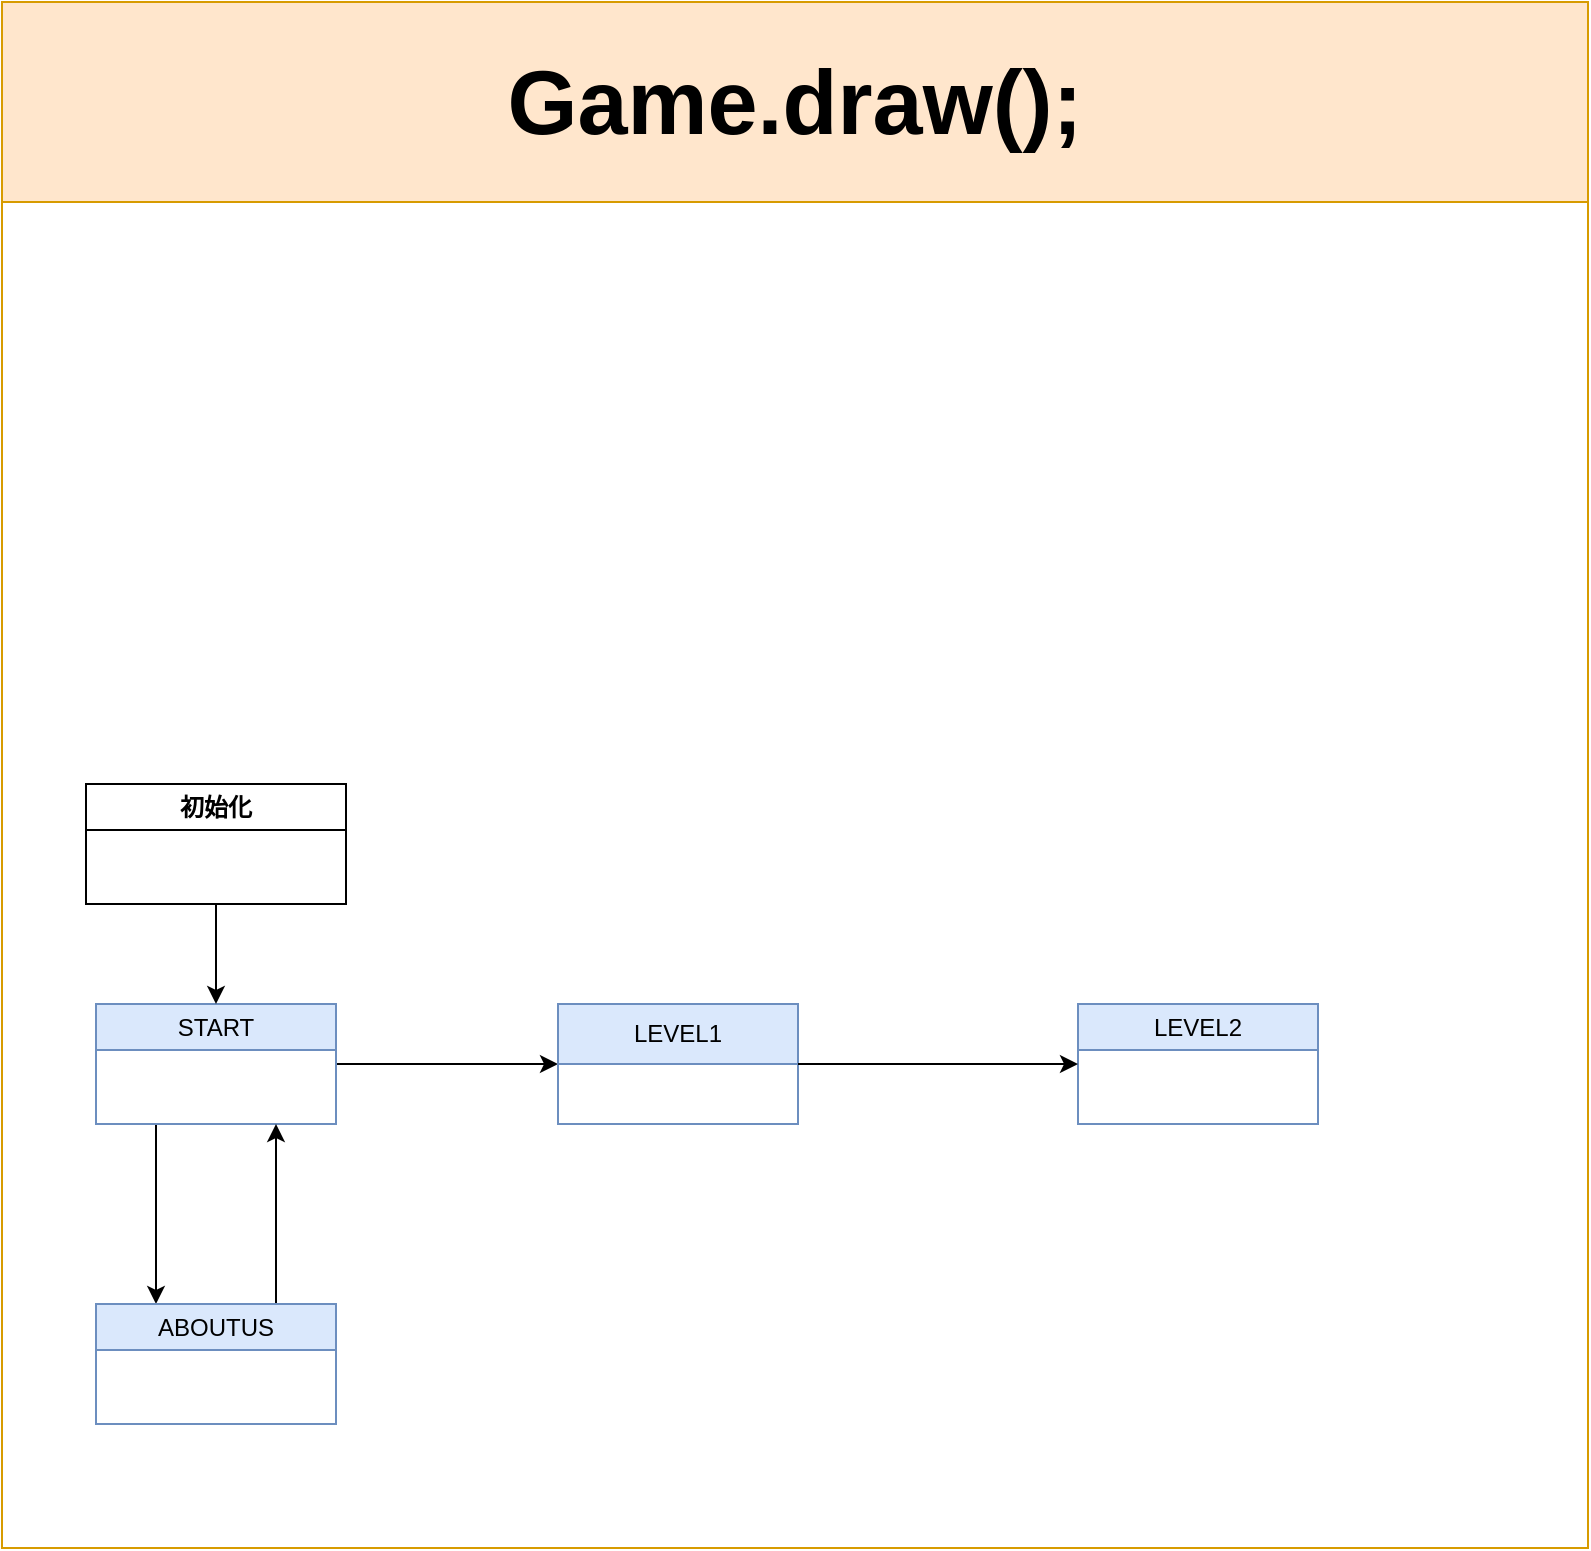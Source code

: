 <mxfile version="27.0.5">
  <diagram name="第 1 页" id="zvSUY6T6_Y0GB6HIT6o8">
    <mxGraphModel dx="1209" dy="1168" grid="0" gridSize="10" guides="1" tooltips="1" connect="1" arrows="1" fold="1" page="1" pageScale="1" pageWidth="827" pageHeight="1169" math="0" shadow="0">
      <root>
        <mxCell id="0" />
        <mxCell id="1" parent="0" />
        <mxCell id="VDZzqtf6pBX9vTgafcBY-35" value="&lt;font style=&quot;font-size: 45px;&quot;&gt;Game.draw();&lt;/font&gt;" style="swimlane;whiteSpace=wrap;html=1;startSize=100;fontSize=20;fillColor=#ffe6cc;strokeColor=#d79b00;" parent="1" vertex="1">
          <mxGeometry x="840" y="20" width="793" height="773" as="geometry">
            <mxRectangle x="840" y="20" width="200" height="100" as="alternateBounds" />
          </mxGeometry>
        </mxCell>
        <mxCell id="VDZzqtf6pBX9vTgafcBY-46" style="edgeStyle=orthogonalEdgeStyle;rounded=0;orthogonalLoop=1;jettySize=auto;html=1;exitX=1;exitY=0.5;exitDx=0;exitDy=0;entryX=0;entryY=0.5;entryDx=0;entryDy=0;" parent="VDZzqtf6pBX9vTgafcBY-35" edge="1">
          <mxGeometry relative="1" as="geometry">
            <mxPoint x="160" y="260" as="sourcePoint" />
          </mxGeometry>
        </mxCell>
        <mxCell id="VDZzqtf6pBX9vTgafcBY-71" style="edgeStyle=orthogonalEdgeStyle;rounded=0;orthogonalLoop=1;jettySize=auto;html=1;exitX=0.25;exitY=1;exitDx=0;exitDy=0;entryX=0.25;entryY=0;entryDx=0;entryDy=0;" parent="VDZzqtf6pBX9vTgafcBY-35" source="VDZzqtf6pBX9vTgafcBY-51" target="VDZzqtf6pBX9vTgafcBY-64" edge="1">
          <mxGeometry relative="1" as="geometry" />
        </mxCell>
        <mxCell id="8nxNPM4JtghR5XvehcW0-9" style="edgeStyle=orthogonalEdgeStyle;rounded=0;orthogonalLoop=1;jettySize=auto;html=1;exitX=1;exitY=0.5;exitDx=0;exitDy=0;entryX=0;entryY=0.5;entryDx=0;entryDy=0;" edge="1" parent="VDZzqtf6pBX9vTgafcBY-35" source="VDZzqtf6pBX9vTgafcBY-51" target="VDZzqtf6pBX9vTgafcBY-66">
          <mxGeometry relative="1" as="geometry" />
        </mxCell>
        <mxCell id="VDZzqtf6pBX9vTgafcBY-51" value="&lt;span style=&quot;font-weight: 400;&quot;&gt;START&lt;/span&gt;" style="swimlane;whiteSpace=wrap;html=1;fillColor=#dae8fc;strokeColor=#6c8ebf;" parent="VDZzqtf6pBX9vTgafcBY-35" vertex="1" collapsed="1">
          <mxGeometry x="47" y="501" width="120" height="60" as="geometry">
            <mxRectangle x="140" y="260" width="180" height="160" as="alternateBounds" />
          </mxGeometry>
        </mxCell>
        <mxCell id="VDZzqtf6pBX9vTgafcBY-53" value="drawStartPage();" style="rounded=0;whiteSpace=wrap;html=1;" parent="VDZzqtf6pBX9vTgafcBY-51" vertex="1">
          <mxGeometry x="25" y="60" width="130" height="60" as="geometry" />
        </mxCell>
        <mxCell id="VDZzqtf6pBX9vTgafcBY-72" style="edgeStyle=orthogonalEdgeStyle;rounded=0;orthogonalLoop=1;jettySize=auto;html=1;exitX=0.75;exitY=0;exitDx=0;exitDy=0;entryX=0.75;entryY=1;entryDx=0;entryDy=0;" parent="VDZzqtf6pBX9vTgafcBY-35" source="VDZzqtf6pBX9vTgafcBY-64" target="VDZzqtf6pBX9vTgafcBY-51" edge="1">
          <mxGeometry relative="1" as="geometry" />
        </mxCell>
        <mxCell id="VDZzqtf6pBX9vTgafcBY-64" value="&lt;span style=&quot;font-weight: 400;&quot;&gt;ABOUTUS&lt;/span&gt;" style="swimlane;whiteSpace=wrap;html=1;fillColor=#dae8fc;strokeColor=#6c8ebf;" parent="VDZzqtf6pBX9vTgafcBY-35" vertex="1" collapsed="1">
          <mxGeometry x="47" y="651" width="120" height="60" as="geometry">
            <mxRectangle x="140" y="410" width="180" height="160" as="alternateBounds" />
          </mxGeometry>
        </mxCell>
        <mxCell id="VDZzqtf6pBX9vTgafcBY-65" value="drawAboutUS();" style="rounded=0;whiteSpace=wrap;html=1;" parent="VDZzqtf6pBX9vTgafcBY-64" vertex="1">
          <mxGeometry x="25" y="60" width="130" height="60" as="geometry" />
        </mxCell>
        <mxCell id="VDZzqtf6pBX9vTgafcBY-66" value="&lt;span style=&quot;font-weight: 400;&quot;&gt;LEVEL1&lt;/span&gt;" style="swimlane;whiteSpace=wrap;html=1;startSize=30;fillColor=#dae8fc;strokeColor=#6c8ebf;" parent="VDZzqtf6pBX9vTgafcBY-35" vertex="1" collapsed="1">
          <mxGeometry x="278" y="501" width="120" height="60" as="geometry">
            <mxRectangle x="290" y="110" width="1194" height="841" as="alternateBounds" />
          </mxGeometry>
        </mxCell>
        <mxCell id="VDZzqtf6pBX9vTgafcBY-86" value="doodleJump.draw();" style="swimlane;whiteSpace=wrap;html=1;startSize=23;fillColor=#ffe6cc;strokeColor=#d79b00;" parent="VDZzqtf6pBX9vTgafcBY-66" vertex="1">
          <mxGeometry x="31" y="51" width="1127" height="761" as="geometry">
            <mxRectangle x="16" y="44" width="130" height="60" as="alternateBounds" />
          </mxGeometry>
        </mxCell>
        <mxCell id="8nxNPM4JtghR5XvehcW0-33" style="edgeStyle=orthogonalEdgeStyle;rounded=0;orthogonalLoop=1;jettySize=auto;html=1;exitX=1;exitY=0.5;exitDx=0;exitDy=0;entryX=0;entryY=0.5;entryDx=0;entryDy=0;" edge="1" parent="VDZzqtf6pBX9vTgafcBY-86" source="VDZzqtf6pBX9vTgafcBY-70" target="VDZzqtf6pBX9vTgafcBY-74">
          <mxGeometry relative="1" as="geometry" />
        </mxCell>
        <mxCell id="VDZzqtf6pBX9vTgafcBY-70" value="START" style="swimlane;whiteSpace=wrap;html=1;startSize=23;fillColor=#dae8fc;strokeColor=#6c8ebf;" parent="VDZzqtf6pBX9vTgafcBY-86" vertex="1">
          <mxGeometry x="64" y="356" width="166" height="114" as="geometry">
            <mxRectangle x="44" y="186" width="130" height="60" as="alternateBounds" />
          </mxGeometry>
        </mxCell>
        <mxCell id="VDZzqtf6pBX9vTgafcBY-93" value="drawInfoPage();" style="whiteSpace=wrap;html=1;" parent="VDZzqtf6pBX9vTgafcBY-70" vertex="1">
          <mxGeometry x="23" y="40" width="120" height="60" as="geometry" />
        </mxCell>
        <mxCell id="VDZzqtf6pBX9vTgafcBY-75" value="GAMEOVER" style="swimlane;whiteSpace=wrap;html=1;startSize=23;fillColor=#dae8fc;strokeColor=#6c8ebf;" parent="VDZzqtf6pBX9vTgafcBY-86" vertex="1">
          <mxGeometry x="64" y="513" width="169" height="114" as="geometry">
            <mxRectangle x="274" y="186" width="130" height="60" as="alternateBounds" />
          </mxGeometry>
        </mxCell>
        <mxCell id="VDZzqtf6pBX9vTgafcBY-103" value="drawGameOver();" style="whiteSpace=wrap;html=1;" parent="VDZzqtf6pBX9vTgafcBY-75" vertex="1">
          <mxGeometry x="25" y="40" width="120" height="60" as="geometry" />
        </mxCell>
        <mxCell id="8nxNPM4JtghR5XvehcW0-16" style="edgeStyle=orthogonalEdgeStyle;rounded=0;orthogonalLoop=1;jettySize=auto;html=1;exitX=0.5;exitY=1;exitDx=0;exitDy=0;entryX=0.5;entryY=0;entryDx=0;entryDy=0;" edge="1" parent="VDZzqtf6pBX9vTgafcBY-86" source="VDZzqtf6pBX9vTgafcBY-97" target="VDZzqtf6pBX9vTgafcBY-70">
          <mxGeometry relative="1" as="geometry" />
        </mxCell>
        <mxCell id="VDZzqtf6pBX9vTgafcBY-97" value="初始化" style="swimlane;whiteSpace=wrap;html=1;startSize=23;" parent="VDZzqtf6pBX9vTgafcBY-86" vertex="1">
          <mxGeometry x="16" y="58" width="261" height="207" as="geometry">
            <mxRectangle x="118.5" y="47" width="130" height="60" as="alternateBounds" />
          </mxGeometry>
        </mxCell>
        <mxCell id="VDZzqtf6pBX9vTgafcBY-98" value="&lt;div&gt;role = new Role();&lt;/div&gt;&lt;div&gt;&amp;nbsp; &amp;nbsp; &amp;nbsp; &amp;nbsp; quiz = new Quiz();&lt;/div&gt;&lt;div&gt;&amp;nbsp; &amp;nbsp; &amp;nbsp; &amp;nbsp; blocks = randomGenBlocks();&lt;/div&gt;&lt;div&gt;&amp;nbsp; &amp;nbsp; &amp;nbsp; &amp;nbsp; door = loadImage(&quot;icons/door.png&quot;);&lt;/div&gt;&lt;div&gt;&amp;nbsp; &amp;nbsp; &amp;nbsp; &amp;nbsp; loadSounds();&lt;/div&gt;&lt;div&gt;&amp;nbsp; &amp;nbsp; &amp;nbsp; &amp;nbsp; loadBlocks();&lt;/div&gt;&lt;div&gt;&amp;nbsp; &amp;nbsp; &amp;nbsp; &amp;nbsp; loadSubjectImages();&lt;/div&gt;&lt;div&gt;&amp;nbsp; &amp;nbsp; &amp;nbsp; &amp;nbsp; loadBackgroundImages();&lt;/div&gt;&lt;div&gt;&amp;nbsp; &amp;nbsp; &amp;nbsp; &amp;nbsp; loadQuestions();&lt;/div&gt;&lt;div&gt;&amp;nbsp; &amp;nbsp; &amp;nbsp; &amp;nbsp; loadResultPage();&lt;/div&gt;&lt;div&gt;&amp;nbsp; &amp;nbsp; &amp;nbsp; &amp;nbsp; reset();&lt;/div&gt;" style="whiteSpace=wrap;html=1;" parent="VDZzqtf6pBX9vTgafcBY-97" vertex="1">
          <mxGeometry x="16.13" y="33" width="228.75" height="160" as="geometry" />
        </mxCell>
        <mxCell id="8nxNPM4JtghR5XvehcW0-35" style="edgeStyle=orthogonalEdgeStyle;rounded=0;orthogonalLoop=1;jettySize=auto;html=1;exitX=0;exitY=0.75;exitDx=0;exitDy=0;entryX=1;entryY=0.5;entryDx=0;entryDy=0;startArrow=classic;startFill=1;" edge="1" parent="VDZzqtf6pBX9vTgafcBY-86" source="VDZzqtf6pBX9vTgafcBY-74" target="VDZzqtf6pBX9vTgafcBY-75">
          <mxGeometry relative="1" as="geometry" />
        </mxCell>
        <mxCell id="8nxNPM4JtghR5XvehcW0-41" style="edgeStyle=orthogonalEdgeStyle;rounded=0;orthogonalLoop=1;jettySize=auto;html=1;exitX=1;exitY=0.75;exitDx=0;exitDy=0;entryX=0;entryY=0.75;entryDx=0;entryDy=0;startArrow=classic;startFill=1;" edge="1" parent="VDZzqtf6pBX9vTgafcBY-86" source="VDZzqtf6pBX9vTgafcBY-74" target="VDZzqtf6pBX9vTgafcBY-77">
          <mxGeometry relative="1" as="geometry" />
        </mxCell>
        <mxCell id="VDZzqtf6pBX9vTgafcBY-74" value="PLAYING" style="swimlane;whiteSpace=wrap;html=1;startSize=23;fillColor=#f8cecc;strokeColor=#b85450;" parent="VDZzqtf6pBX9vTgafcBY-86" vertex="1">
          <mxGeometry x="417" y="97" width="395" height="632" as="geometry">
            <mxRectangle x="398" y="438" width="130" height="60" as="alternateBounds" />
          </mxGeometry>
        </mxCell>
        <mxCell id="VDZzqtf6pBX9vTgafcBY-134" value="&lt;span style=&quot;background-color: transparent; color: light-dark(rgb(0, 0, 0), rgb(255, 255, 255));&quot;&gt;check freeze timer&lt;/span&gt;" style="swimlane;whiteSpace=wrap;html=1;" parent="VDZzqtf6pBX9vTgafcBY-74" vertex="1">
          <mxGeometry x="133" y="68" width="115" height="95" as="geometry" />
        </mxCell>
        <mxCell id="VDZzqtf6pBX9vTgafcBY-135" value="&lt;div&gt;stayTopCheck();&lt;/div&gt;&lt;div&gt;hitIconCheck();&lt;/div&gt;&lt;div&gt;move the canva&lt;/div&gt;" style="rounded=0;whiteSpace=wrap;html=1;" parent="VDZzqtf6pBX9vTgafcBY-134" vertex="1">
          <mxGeometry x="8.12" y="26" width="103.5" height="64" as="geometry" />
        </mxCell>
        <mxCell id="VDZzqtf6pBX9vTgafcBY-136" value="&lt;span style=&quot;font-weight: 400;&quot;&gt;block.draw();&lt;/span&gt;" style="swimlane;whiteSpace=wrap;html=1;fillColor=#ffe6cc;strokeColor=#d79b00;" parent="VDZzqtf6pBX9vTgafcBY-74" vertex="1">
          <mxGeometry x="9" y="168" width="131" height="172" as="geometry">
            <mxRectangle x="40" y="390" width="120" height="60" as="alternateBounds" />
          </mxGeometry>
        </mxCell>
        <mxCell id="VDZzqtf6pBX9vTgafcBY-137" value="getRandomIconType()&lt;div&gt;getRandomIconX()&lt;br&gt;drawIcon(int y)&lt;/div&gt;" style="rounded=0;whiteSpace=wrap;html=1;" parent="VDZzqtf6pBX9vTgafcBY-136" vertex="1">
          <mxGeometry x="5.5" y="30" width="124.5" height="130" as="geometry" />
        </mxCell>
        <mxCell id="VDZzqtf6pBX9vTgafcBY-160" style="edgeStyle=orthogonalEdgeStyle;rounded=0;orthogonalLoop=1;jettySize=auto;html=1;exitX=0.5;exitY=0;exitDx=0;exitDy=0;entryX=1;entryY=0.5;entryDx=0;entryDy=0;" parent="VDZzqtf6pBX9vTgafcBY-74" source="VDZzqtf6pBX9vTgafcBY-154" target="VDZzqtf6pBX9vTgafcBY-136" edge="1">
          <mxGeometry relative="1" as="geometry" />
        </mxCell>
        <mxCell id="VDZzqtf6pBX9vTgafcBY-154" value="&lt;span style=&quot;font-weight: 700;&quot;&gt;updateByKeyPress&lt;/span&gt;" style="rounded=0;whiteSpace=wrap;html=1;" parent="VDZzqtf6pBX9vTgafcBY-74" vertex="1">
          <mxGeometry x="245" y="290" width="112.37" height="40" as="geometry" />
        </mxCell>
        <mxCell id="VDZzqtf6pBX9vTgafcBY-132" value="check gameover&lt;div&gt;check canvaOffset&lt;/div&gt;&lt;div&gt;draw the door&lt;/div&gt;&lt;div&gt;drawBottomSection();&lt;/div&gt;" style="rounded=0;whiteSpace=wrap;html=1;" parent="VDZzqtf6pBX9vTgafcBY-74" vertex="1">
          <mxGeometry x="9" y="68" width="117" height="82" as="geometry" />
        </mxCell>
        <mxCell id="VDZzqtf6pBX9vTgafcBY-141" value="&lt;span style=&quot;font-weight: 400;&quot;&gt;role.draw();&lt;/span&gt;" style="swimlane;whiteSpace=wrap;html=1;fillColor=#ffe6cc;strokeColor=#d79b00;" parent="VDZzqtf6pBX9vTgafcBY-74" vertex="1">
          <mxGeometry x="7" y="357" width="357" height="235" as="geometry">
            <mxRectangle x="46" y="696" width="120" height="60" as="alternateBounds" />
          </mxGeometry>
        </mxCell>
        <mxCell id="VDZzqtf6pBX9vTgafcBY-142" value="&lt;span style=&quot;font-weight: 700;&quot;&gt;check freeze timer&lt;/span&gt;" style="rounded=0;whiteSpace=wrap;html=1;" parent="VDZzqtf6pBX9vTgafcBY-141" vertex="1">
          <mxGeometry x="5.5" y="30" width="110" height="50" as="geometry" />
        </mxCell>
        <mxCell id="VDZzqtf6pBX9vTgafcBY-148" value="faceRight" style="swimlane;whiteSpace=wrap;html=1;" parent="VDZzqtf6pBX9vTgafcBY-141" vertex="1">
          <mxGeometry x="124" y="30" width="179" height="90" as="geometry" />
        </mxCell>
        <mxCell id="VDZzqtf6pBX9vTgafcBY-149" value="game.doodleJump.fireTimer" style="rounded=0;whiteSpace=wrap;html=1;" parent="VDZzqtf6pBX9vTgafcBY-148" vertex="1">
          <mxGeometry x="7.5" y="29" width="163.5" height="54" as="geometry" />
        </mxCell>
        <mxCell id="VDZzqtf6pBX9vTgafcBY-152" value="updateByKeyPress" style="swimlane;whiteSpace=wrap;html=1;" parent="VDZzqtf6pBX9vTgafcBY-141" vertex="1">
          <mxGeometry x="124" y="133" width="180" height="90" as="geometry" />
        </mxCell>
        <mxCell id="VDZzqtf6pBX9vTgafcBY-153" value="game.doodleJump.freezeTimer" style="rounded=0;whiteSpace=wrap;html=1;" parent="VDZzqtf6pBX9vTgafcBY-152" vertex="1">
          <mxGeometry x="3.5" y="29" width="173.5" height="54" as="geometry" />
        </mxCell>
        <mxCell id="VDZzqtf6pBX9vTgafcBY-77" value="QUIZ" style="swimlane;whiteSpace=wrap;html=1;startSize=23;fillColor=#dae8fc;strokeColor=#6c8ebf;" parent="VDZzqtf6pBX9vTgafcBY-86" vertex="1">
          <mxGeometry x="908" y="275" width="160" height="394.5" as="geometry">
            <mxRectangle x="921" y="526" width="130" height="60" as="alternateBounds" />
          </mxGeometry>
        </mxCell>
        <mxCell id="VDZzqtf6pBX9vTgafcBY-106" value="&lt;span style=&quot;font-weight: 400;&quot;&gt;quiz.draw();&lt;/span&gt;" style="swimlane;whiteSpace=wrap;html=1;startSize=23;fillColor=#ffe6cc;strokeColor=#d79b00;" parent="VDZzqtf6pBX9vTgafcBY-77" vertex="1">
          <mxGeometry x="10" y="240.5" width="140" height="144" as="geometry">
            <mxRectangle x="16" y="250.5" width="130" height="60" as="alternateBounds" />
          </mxGeometry>
        </mxCell>
        <mxCell id="VDZzqtf6pBX9vTgafcBY-139" value="drawQuestion();&lt;div&gt;&lt;div&gt;drawChoices();&lt;/div&gt;&lt;div&gt;&amp;nbsp;drawButtons();&lt;/div&gt;&lt;div&gt;&amp;nbsp;drawInputTitle();&lt;/div&gt;&lt;div&gt;&amp;nbsp;drawInput();&lt;/div&gt;&lt;/div&gt;&lt;div&gt;&lt;div&gt;drawSubmitButton();&lt;/div&gt;&lt;div&gt;&amp;nbsp; &amp;nbsp; &amp;nbsp; drawResult();&lt;/div&gt;&lt;/div&gt;" style="whiteSpace=wrap;html=1;" parent="VDZzqtf6pBX9vTgafcBY-106" vertex="1">
          <mxGeometry x="10" y="32" width="120" height="102.5" as="geometry" />
        </mxCell>
        <mxCell id="8nxNPM4JtghR5XvehcW0-27" style="edgeStyle=orthogonalEdgeStyle;rounded=0;orthogonalLoop=1;jettySize=auto;html=1;exitX=0.5;exitY=1;exitDx=0;exitDy=0;entryX=0.5;entryY=0;entryDx=0;entryDy=0;" edge="1" parent="VDZzqtf6pBX9vTgafcBY-77" source="VDZzqtf6pBX9vTgafcBY-166" target="VDZzqtf6pBX9vTgafcBY-138">
          <mxGeometry relative="1" as="geometry" />
        </mxCell>
        <mxCell id="VDZzqtf6pBX9vTgafcBY-166" value="updateAnserByKeyPress();&lt;div&gt;handleSubmit();&lt;/div&gt;&lt;div&gt;Question(JSONObject obj)&lt;/div&gt;" style="whiteSpace=wrap;html=1;" parent="VDZzqtf6pBX9vTgafcBY-77" vertex="1">
          <mxGeometry x="5" y="36" width="150" height="56" as="geometry" />
        </mxCell>
        <mxCell id="VDZzqtf6pBX9vTgafcBY-138" value="&lt;span style=&quot;font-weight: 400;&quot;&gt;Question&lt;/span&gt;" style="swimlane;whiteSpace=wrap;html=1;startSize=23;fillColor=#ffe6cc;strokeColor=#d79b00;" parent="VDZzqtf6pBX9vTgafcBY-77" vertex="1">
          <mxGeometry x="19" y="130.5" width="120" height="68" as="geometry">
            <mxRectangle x="20" y="121" width="130" height="60" as="alternateBounds" />
          </mxGeometry>
        </mxCell>
        <mxCell id="VDZzqtf6pBX9vTgafcBY-168" value="getJSONArray" style="whiteSpace=wrap;html=1;" parent="VDZzqtf6pBX9vTgafcBY-138" vertex="1">
          <mxGeometry x="16" y="27" width="90" height="40" as="geometry" />
        </mxCell>
        <mxCell id="VDZzqtf6pBX9vTgafcBY-172" style="edgeStyle=orthogonalEdgeStyle;rounded=0;orthogonalLoop=1;jettySize=auto;html=1;exitX=0.5;exitY=1;exitDx=0;exitDy=0;entryX=0.5;entryY=0;entryDx=0;entryDy=0;" parent="VDZzqtf6pBX9vTgafcBY-77" source="VDZzqtf6pBX9vTgafcBY-168" target="VDZzqtf6pBX9vTgafcBY-106" edge="1">
          <mxGeometry relative="1" as="geometry" />
        </mxCell>
        <mxCell id="VDZzqtf6pBX9vTgafcBY-76" value="END" style="swimlane;whiteSpace=wrap;html=1;startSize=23;fillColor=#dae8fc;strokeColor=#6c8ebf;" parent="VDZzqtf6pBX9vTgafcBY-86" vertex="1">
          <mxGeometry x="908" y="97" width="160" height="110" as="geometry">
            <mxRectangle x="921" y="97" width="130" height="60" as="alternateBounds" />
          </mxGeometry>
        </mxCell>
        <mxCell id="VDZzqtf6pBX9vTgafcBY-104" value="drawResultPage();" style="whiteSpace=wrap;html=1;" parent="VDZzqtf6pBX9vTgafcBY-76" vertex="1">
          <mxGeometry x="20" y="40" width="120" height="60" as="geometry" />
        </mxCell>
        <mxCell id="8nxNPM4JtghR5XvehcW0-38" style="edgeStyle=orthogonalEdgeStyle;rounded=0;orthogonalLoop=1;jettySize=auto;html=1;exitX=1;exitY=0.5;exitDx=0;exitDy=0;entryX=0;entryY=0.5;entryDx=0;entryDy=0;" edge="1" parent="VDZzqtf6pBX9vTgafcBY-86" source="VDZzqtf6pBX9vTgafcBY-74" target="VDZzqtf6pBX9vTgafcBY-76">
          <mxGeometry relative="1" as="geometry" />
        </mxCell>
        <mxCell id="VDZzqtf6pBX9vTgafcBY-94" value="初始化" style="swimlane;whiteSpace=wrap;html=1;startSize=23;" parent="VDZzqtf6pBX9vTgafcBY-35" vertex="1" collapsed="1">
          <mxGeometry x="42" y="391" width="130" height="60" as="geometry">
            <mxRectangle x="20" y="230" width="180" height="180" as="alternateBounds" />
          </mxGeometry>
        </mxCell>
        <mxCell id="VDZzqtf6pBX9vTgafcBY-95" value="&lt;div&gt;loadMusics();&lt;/div&gt;&lt;div&gt;&amp;nbsp; &amp;nbsp; loadFonts();&lt;/div&gt;&lt;div&gt;&amp;nbsp; &amp;nbsp; loadBackgroundImages();&lt;/div&gt;&lt;div&gt;&amp;nbsp; &amp;nbsp; doodleJump = new DoodleJump();&lt;/div&gt;&lt;div&gt;&amp;nbsp; &amp;nbsp; gameStatus = Status.START;&lt;/div&gt;&lt;div&gt;&amp;nbsp; &amp;nbsp; openningMusic.loop();&lt;/div&gt;&lt;div&gt;&amp;nbsp; &amp;nbsp; lines = loadStrings(&quot;aboutUs.txt&quot;);&lt;/div&gt;" style="whiteSpace=wrap;html=1;" parent="VDZzqtf6pBX9vTgafcBY-94" vertex="1">
          <mxGeometry x="11.25" y="27" width="157.5" height="150" as="geometry" />
        </mxCell>
        <mxCell id="VDZzqtf6pBX9vTgafcBY-176" style="edgeStyle=orthogonalEdgeStyle;rounded=0;orthogonalLoop=1;jettySize=auto;html=1;exitX=0.5;exitY=1;exitDx=0;exitDy=0;entryX=0.5;entryY=0;entryDx=0;entryDy=0;" parent="VDZzqtf6pBX9vTgafcBY-35" source="VDZzqtf6pBX9vTgafcBY-95" target="VDZzqtf6pBX9vTgafcBY-51" edge="1">
          <mxGeometry relative="1" as="geometry" />
        </mxCell>
        <mxCell id="VDZzqtf6pBX9vTgafcBY-87" value="&lt;span style=&quot;font-weight: 400;&quot;&gt;LEVEL2&lt;/span&gt;" style="swimlane;whiteSpace=wrap;html=1;fillColor=#dae8fc;strokeColor=#6c8ebf;" parent="VDZzqtf6pBX9vTgafcBY-35" vertex="1" collapsed="1">
          <mxGeometry x="538" y="501" width="120" height="60" as="geometry">
            <mxRectangle x="850" y="110" width="560" height="1010" as="alternateBounds" />
          </mxGeometry>
        </mxCell>
        <mxCell id="VDZzqtf6pBX9vTgafcBY-88" value="" style="rounded=0;whiteSpace=wrap;html=1;" parent="VDZzqtf6pBX9vTgafcBY-87" vertex="1">
          <mxGeometry x="25" y="60" width="130" height="60" as="geometry" />
        </mxCell>
        <mxCell id="8nxNPM4JtghR5XvehcW0-28" style="edgeStyle=orthogonalEdgeStyle;rounded=0;orthogonalLoop=1;jettySize=auto;html=1;exitX=1;exitY=0.5;exitDx=0;exitDy=0;entryX=0;entryY=0.5;entryDx=0;entryDy=0;" edge="1" parent="VDZzqtf6pBX9vTgafcBY-35" source="VDZzqtf6pBX9vTgafcBY-76" target="VDZzqtf6pBX9vTgafcBY-87">
          <mxGeometry relative="1" as="geometry" />
        </mxCell>
      </root>
    </mxGraphModel>
  </diagram>
</mxfile>
